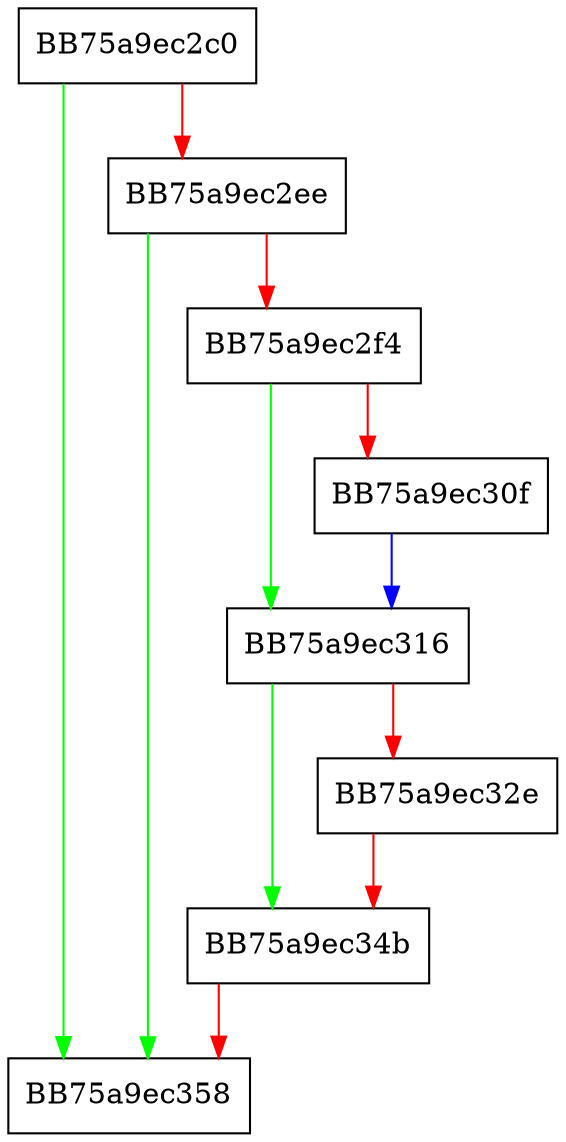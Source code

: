 digraph Cancel {
  node [shape="box"];
  graph [splines=ortho];
  BB75a9ec2c0 -> BB75a9ec358 [color="green"];
  BB75a9ec2c0 -> BB75a9ec2ee [color="red"];
  BB75a9ec2ee -> BB75a9ec358 [color="green"];
  BB75a9ec2ee -> BB75a9ec2f4 [color="red"];
  BB75a9ec2f4 -> BB75a9ec316 [color="green"];
  BB75a9ec2f4 -> BB75a9ec30f [color="red"];
  BB75a9ec30f -> BB75a9ec316 [color="blue"];
  BB75a9ec316 -> BB75a9ec34b [color="green"];
  BB75a9ec316 -> BB75a9ec32e [color="red"];
  BB75a9ec32e -> BB75a9ec34b [color="red"];
  BB75a9ec34b -> BB75a9ec358 [color="red"];
}